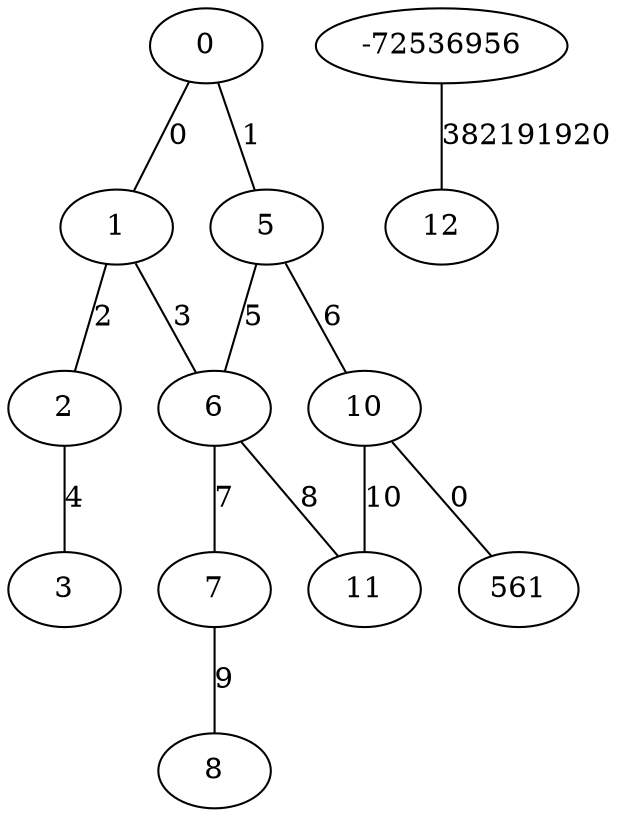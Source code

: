 graph {
	 0 -- 1 [label = 0];
	 0 -- 5 [label = 1];
	 1 -- 2 [label = 2];
	 1 -- 6 [label = 3];
	 2 -- 3 [label = 4];
	 5 -- 6 [label = 5];
	 5 -- 10 [label = 6];
	 6 -- 7 [label = 7];
	 6 -- 11 [label = 8];
	 7 -- 8 [label = 9];
	 10 -- 11 [label = 10];
	 10 -- 561 [label = 0];
	 -72536956 -- 12 [label = 382191920];
}
